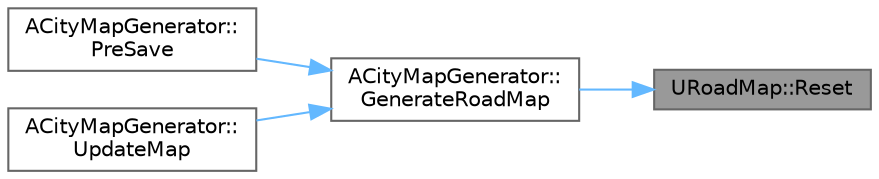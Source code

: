 digraph "URoadMap::Reset"
{
 // INTERACTIVE_SVG=YES
 // LATEX_PDF_SIZE
  bgcolor="transparent";
  edge [fontname=Helvetica,fontsize=10,labelfontname=Helvetica,labelfontsize=10];
  node [fontname=Helvetica,fontsize=10,shape=box,height=0.2,width=0.4];
  rankdir="RL";
  Node1 [id="Node000001",label="URoadMap::Reset",height=0.2,width=0.4,color="gray40", fillcolor="grey60", style="filled", fontcolor="black",tooltip="Resets current map an initializes an empty map of the given size."];
  Node1 -> Node2 [id="edge1_Node000001_Node000002",dir="back",color="steelblue1",style="solid",tooltip=" "];
  Node2 [id="Node000002",label="ACityMapGenerator::\lGenerateRoadMap",height=0.2,width=0.4,color="grey40", fillcolor="white", style="filled",URL="$d1/ddb/classACityMapGenerator.html#a9ce09c4586724fe3e446cbb12712adf3",tooltip="Generate the road map image and save to disk if requested."];
  Node2 -> Node3 [id="edge2_Node000002_Node000003",dir="back",color="steelblue1",style="solid",tooltip=" "];
  Node3 [id="Node000003",label="ACityMapGenerator::\lPreSave",height=0.2,width=0.4,color="grey40", fillcolor="white", style="filled",URL="$d1/ddb/classACityMapGenerator.html#a5627a0935def8c92d8ae226b10238f2c",tooltip=" "];
  Node2 -> Node4 [id="edge3_Node000002_Node000004",dir="back",color="steelblue1",style="solid",tooltip=" "];
  Node4 [id="Node000004",label="ACityMapGenerator::\lUpdateMap",height=0.2,width=0.4,color="grey40", fillcolor="white", style="filled",URL="$d1/ddb/classACityMapGenerator.html#a5ad53319596101e96076a12eab41b9c1",tooltip="Here does nothing, implement in derived classes."];
}
